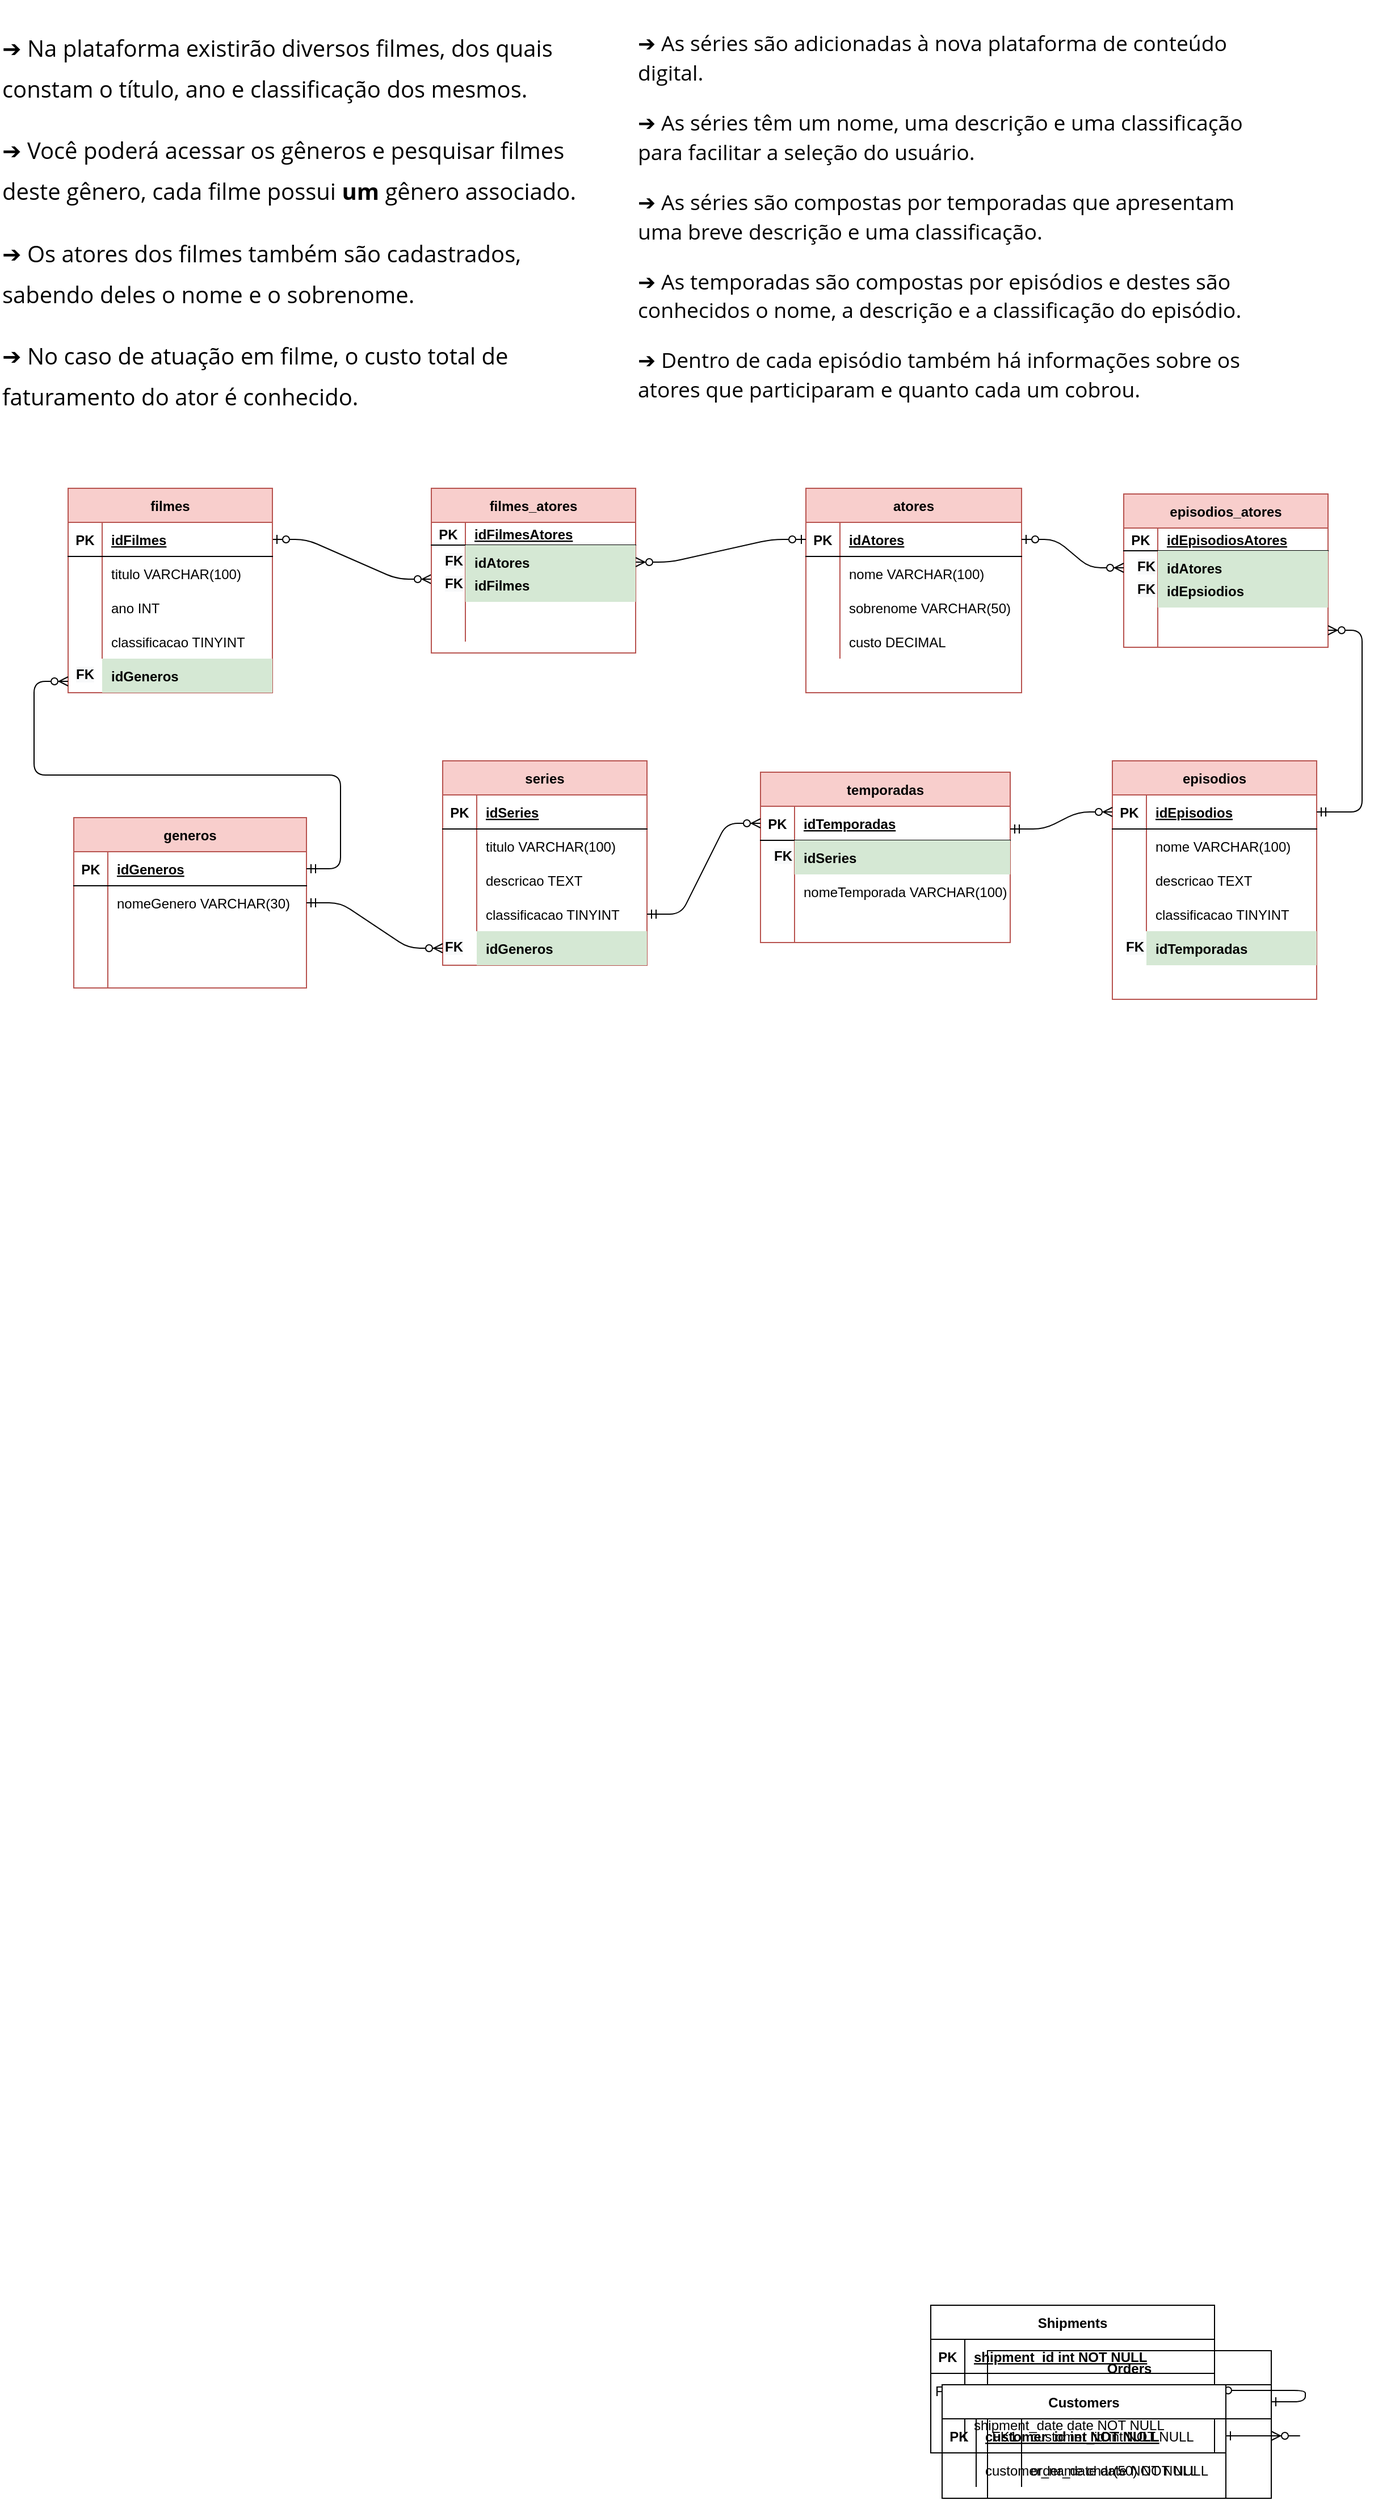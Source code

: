 <mxfile version="14.7.7" type="device"><diagram id="R2lEEEUBdFMjLlhIrx00" name="Page-1"><mxGraphModel dx="1422" dy="2994" grid="1" gridSize="10" guides="1" tooltips="1" connect="1" arrows="1" fold="1" page="1" pageScale="1" pageWidth="850" pageHeight="1100" math="0" shadow="0" extFonts="Permanent Marker^https://fonts.googleapis.com/css?family=Permanent+Marker"><root><mxCell id="0"/><mxCell id="1" parent="0"/><mxCell id="PlYGCrS1dUDJxxGpY0UO-86" value="" style="edgeStyle=entityRelationEdgeStyle;fontSize=12;html=1;endArrow=ERzeroToMany;startArrow=ERzeroToOne;entryX=0;entryY=0;entryDx=0;entryDy=0;entryPerimeter=0;exitX=1;exitY=0.5;exitDx=0;exitDy=0;" edge="1" parent="1" source="PlYGCrS1dUDJxxGpY0UO-5" target="PlYGCrS1dUDJxxGpY0UO-75"><mxGeometry width="100" height="100" relative="1" as="geometry"><mxPoint x="280" y="-1080" as="sourcePoint"/><mxPoint x="380" y="-1180" as="targetPoint"/></mxGeometry></mxCell><mxCell id="C-vyLk0tnHw3VtMMgP7b-1" value="" style="edgeStyle=entityRelationEdgeStyle;endArrow=ERzeroToMany;startArrow=ERone;endFill=1;startFill=0;" parent="1" source="C-vyLk0tnHw3VtMMgP7b-24" target="C-vyLk0tnHw3VtMMgP7b-6" edge="1"><mxGeometry width="100" height="100" relative="1" as="geometry"><mxPoint x="340" y="720" as="sourcePoint"/><mxPoint x="440" y="620" as="targetPoint"/></mxGeometry></mxCell><mxCell id="C-vyLk0tnHw3VtMMgP7b-12" value="" style="edgeStyle=entityRelationEdgeStyle;endArrow=ERzeroToMany;startArrow=ERone;endFill=1;startFill=0;" parent="1" source="C-vyLk0tnHw3VtMMgP7b-3" target="C-vyLk0tnHw3VtMMgP7b-17" edge="1"><mxGeometry width="100" height="100" relative="1" as="geometry"><mxPoint x="400" y="180" as="sourcePoint"/><mxPoint x="460" y="205" as="targetPoint"/></mxGeometry></mxCell><mxCell id="C-vyLk0tnHw3VtMMgP7b-2" value="Orders" style="shape=table;startSize=30;container=1;collapsible=1;childLayout=tableLayout;fixedRows=1;rowLines=0;fontStyle=1;align=center;resizeLast=1;" parent="1" vertex="1"><mxGeometry x="870" y="550" width="250" height="130" as="geometry"/></mxCell><mxCell id="C-vyLk0tnHw3VtMMgP7b-3" value="" style="shape=partialRectangle;collapsible=0;dropTarget=0;pointerEvents=0;fillColor=none;points=[[0,0.5],[1,0.5]];portConstraint=eastwest;top=0;left=0;right=0;bottom=1;" parent="C-vyLk0tnHw3VtMMgP7b-2" vertex="1"><mxGeometry y="30" width="250" height="30" as="geometry"/></mxCell><mxCell id="C-vyLk0tnHw3VtMMgP7b-4" value="PK" style="shape=partialRectangle;overflow=hidden;connectable=0;fillColor=none;top=0;left=0;bottom=0;right=0;fontStyle=1;" parent="C-vyLk0tnHw3VtMMgP7b-3" vertex="1"><mxGeometry width="30" height="30" as="geometry"/></mxCell><mxCell id="C-vyLk0tnHw3VtMMgP7b-5" value="order_id int NOT NULL " style="shape=partialRectangle;overflow=hidden;connectable=0;fillColor=none;top=0;left=0;bottom=0;right=0;align=left;spacingLeft=6;fontStyle=5;" parent="C-vyLk0tnHw3VtMMgP7b-3" vertex="1"><mxGeometry x="30" width="220" height="30" as="geometry"/></mxCell><mxCell id="C-vyLk0tnHw3VtMMgP7b-6" value="" style="shape=partialRectangle;collapsible=0;dropTarget=0;pointerEvents=0;fillColor=none;points=[[0,0.5],[1,0.5]];portConstraint=eastwest;top=0;left=0;right=0;bottom=0;" parent="C-vyLk0tnHw3VtMMgP7b-2" vertex="1"><mxGeometry y="60" width="250" height="30" as="geometry"/></mxCell><mxCell id="C-vyLk0tnHw3VtMMgP7b-7" value="FK1" style="shape=partialRectangle;overflow=hidden;connectable=0;fillColor=none;top=0;left=0;bottom=0;right=0;" parent="C-vyLk0tnHw3VtMMgP7b-6" vertex="1"><mxGeometry width="30" height="30" as="geometry"/></mxCell><mxCell id="C-vyLk0tnHw3VtMMgP7b-8" value="customer_id int NOT NULL" style="shape=partialRectangle;overflow=hidden;connectable=0;fillColor=none;top=0;left=0;bottom=0;right=0;align=left;spacingLeft=6;" parent="C-vyLk0tnHw3VtMMgP7b-6" vertex="1"><mxGeometry x="30" width="220" height="30" as="geometry"/></mxCell><mxCell id="C-vyLk0tnHw3VtMMgP7b-9" value="" style="shape=partialRectangle;collapsible=0;dropTarget=0;pointerEvents=0;fillColor=none;points=[[0,0.5],[1,0.5]];portConstraint=eastwest;top=0;left=0;right=0;bottom=0;" parent="C-vyLk0tnHw3VtMMgP7b-2" vertex="1"><mxGeometry y="90" width="250" height="30" as="geometry"/></mxCell><mxCell id="C-vyLk0tnHw3VtMMgP7b-10" value="" style="shape=partialRectangle;overflow=hidden;connectable=0;fillColor=none;top=0;left=0;bottom=0;right=0;" parent="C-vyLk0tnHw3VtMMgP7b-9" vertex="1"><mxGeometry width="30" height="30" as="geometry"/></mxCell><mxCell id="C-vyLk0tnHw3VtMMgP7b-11" value="order_date date NOT NULL" style="shape=partialRectangle;overflow=hidden;connectable=0;fillColor=none;top=0;left=0;bottom=0;right=0;align=left;spacingLeft=6;" parent="C-vyLk0tnHw3VtMMgP7b-9" vertex="1"><mxGeometry x="30" width="220" height="30" as="geometry"/></mxCell><mxCell id="C-vyLk0tnHw3VtMMgP7b-13" value="Shipments" style="shape=table;startSize=30;container=1;collapsible=1;childLayout=tableLayout;fixedRows=1;rowLines=0;fontStyle=1;align=center;resizeLast=1;" parent="1" vertex="1"><mxGeometry x="820" y="510" width="250" height="130" as="geometry"/></mxCell><mxCell id="C-vyLk0tnHw3VtMMgP7b-14" value="" style="shape=partialRectangle;collapsible=0;dropTarget=0;pointerEvents=0;fillColor=none;points=[[0,0.5],[1,0.5]];portConstraint=eastwest;top=0;left=0;right=0;bottom=1;" parent="C-vyLk0tnHw3VtMMgP7b-13" vertex="1"><mxGeometry y="30" width="250" height="30" as="geometry"/></mxCell><mxCell id="C-vyLk0tnHw3VtMMgP7b-15" value="PK" style="shape=partialRectangle;overflow=hidden;connectable=0;fillColor=none;top=0;left=0;bottom=0;right=0;fontStyle=1;" parent="C-vyLk0tnHw3VtMMgP7b-14" vertex="1"><mxGeometry width="30" height="30" as="geometry"/></mxCell><mxCell id="C-vyLk0tnHw3VtMMgP7b-16" value="shipment_id int NOT NULL " style="shape=partialRectangle;overflow=hidden;connectable=0;fillColor=none;top=0;left=0;bottom=0;right=0;align=left;spacingLeft=6;fontStyle=5;" parent="C-vyLk0tnHw3VtMMgP7b-14" vertex="1"><mxGeometry x="30" width="220" height="30" as="geometry"/></mxCell><mxCell id="C-vyLk0tnHw3VtMMgP7b-17" value="" style="shape=partialRectangle;collapsible=0;dropTarget=0;pointerEvents=0;fillColor=none;points=[[0,0.5],[1,0.5]];portConstraint=eastwest;top=0;left=0;right=0;bottom=0;" parent="C-vyLk0tnHw3VtMMgP7b-13" vertex="1"><mxGeometry y="60" width="250" height="30" as="geometry"/></mxCell><mxCell id="C-vyLk0tnHw3VtMMgP7b-18" value="FK1" style="shape=partialRectangle;overflow=hidden;connectable=0;fillColor=none;top=0;left=0;bottom=0;right=0;" parent="C-vyLk0tnHw3VtMMgP7b-17" vertex="1"><mxGeometry width="30" height="30" as="geometry"/></mxCell><mxCell id="C-vyLk0tnHw3VtMMgP7b-19" value="order_id int NOT NULL" style="shape=partialRectangle;overflow=hidden;connectable=0;fillColor=none;top=0;left=0;bottom=0;right=0;align=left;spacingLeft=6;" parent="C-vyLk0tnHw3VtMMgP7b-17" vertex="1"><mxGeometry x="30" width="220" height="30" as="geometry"/></mxCell><mxCell id="C-vyLk0tnHw3VtMMgP7b-20" value="" style="shape=partialRectangle;collapsible=0;dropTarget=0;pointerEvents=0;fillColor=none;points=[[0,0.5],[1,0.5]];portConstraint=eastwest;top=0;left=0;right=0;bottom=0;" parent="C-vyLk0tnHw3VtMMgP7b-13" vertex="1"><mxGeometry y="90" width="250" height="30" as="geometry"/></mxCell><mxCell id="C-vyLk0tnHw3VtMMgP7b-21" value="" style="shape=partialRectangle;overflow=hidden;connectable=0;fillColor=none;top=0;left=0;bottom=0;right=0;" parent="C-vyLk0tnHw3VtMMgP7b-20" vertex="1"><mxGeometry width="30" height="30" as="geometry"/></mxCell><mxCell id="C-vyLk0tnHw3VtMMgP7b-22" value="shipment_date date NOT NULL" style="shape=partialRectangle;overflow=hidden;connectable=0;fillColor=none;top=0;left=0;bottom=0;right=0;align=left;spacingLeft=6;" parent="C-vyLk0tnHw3VtMMgP7b-20" vertex="1"><mxGeometry x="30" width="220" height="30" as="geometry"/></mxCell><mxCell id="C-vyLk0tnHw3VtMMgP7b-23" value="Customers" style="shape=table;startSize=30;container=1;collapsible=1;childLayout=tableLayout;fixedRows=1;rowLines=0;fontStyle=1;align=center;resizeLast=1;" parent="1" vertex="1"><mxGeometry x="830" y="580" width="250" height="100" as="geometry"/></mxCell><mxCell id="C-vyLk0tnHw3VtMMgP7b-24" value="" style="shape=partialRectangle;collapsible=0;dropTarget=0;pointerEvents=0;fillColor=none;points=[[0,0.5],[1,0.5]];portConstraint=eastwest;top=0;left=0;right=0;bottom=1;" parent="C-vyLk0tnHw3VtMMgP7b-23" vertex="1"><mxGeometry y="30" width="250" height="30" as="geometry"/></mxCell><mxCell id="C-vyLk0tnHw3VtMMgP7b-25" value="PK" style="shape=partialRectangle;overflow=hidden;connectable=0;fillColor=none;top=0;left=0;bottom=0;right=0;fontStyle=1;" parent="C-vyLk0tnHw3VtMMgP7b-24" vertex="1"><mxGeometry width="30" height="30" as="geometry"/></mxCell><mxCell id="C-vyLk0tnHw3VtMMgP7b-26" value="customer_id int NOT NULL " style="shape=partialRectangle;overflow=hidden;connectable=0;fillColor=none;top=0;left=0;bottom=0;right=0;align=left;spacingLeft=6;fontStyle=5;" parent="C-vyLk0tnHw3VtMMgP7b-24" vertex="1"><mxGeometry x="30" width="220" height="30" as="geometry"/></mxCell><mxCell id="C-vyLk0tnHw3VtMMgP7b-27" value="" style="shape=partialRectangle;collapsible=0;dropTarget=0;pointerEvents=0;fillColor=none;points=[[0,0.5],[1,0.5]];portConstraint=eastwest;top=0;left=0;right=0;bottom=0;" parent="C-vyLk0tnHw3VtMMgP7b-23" vertex="1"><mxGeometry y="60" width="250" height="30" as="geometry"/></mxCell><mxCell id="C-vyLk0tnHw3VtMMgP7b-28" value="" style="shape=partialRectangle;overflow=hidden;connectable=0;fillColor=none;top=0;left=0;bottom=0;right=0;" parent="C-vyLk0tnHw3VtMMgP7b-27" vertex="1"><mxGeometry width="30" height="30" as="geometry"/></mxCell><mxCell id="C-vyLk0tnHw3VtMMgP7b-29" value="customer_name char(50) NOT NULL" style="shape=partialRectangle;overflow=hidden;connectable=0;fillColor=none;top=0;left=0;bottom=0;right=0;align=left;spacingLeft=6;" parent="C-vyLk0tnHw3VtMMgP7b-27" vertex="1"><mxGeometry x="30" width="220" height="30" as="geometry"/></mxCell><mxCell id="PlYGCrS1dUDJxxGpY0UO-1" value="&lt;b style=&quot;font-weight: normal&quot; id=&quot;docs-internal-guid-b583dbfa-7fff-99e5-5e69-f1728c5e8b7e&quot;&gt;&lt;p dir=&quot;ltr&quot; style=&quot;line-height: 1.8 ; margin-right: 9.84pt ; margin-top: 13.68pt ; margin-bottom: 0pt&quot;&gt;&lt;span style=&quot;font-size: 15pt; font-family: &amp;quot;open sans&amp;quot;, sans-serif; color: rgb(0, 0, 0); background-color: transparent; font-weight: 400; font-style: normal; font-variant: normal; text-decoration: none; vertical-align: baseline;&quot;&gt;➔ Na plataforma existirão diversos filmes, dos quais constam o título, ano e classificação dos mesmos.&lt;/span&gt;&lt;/p&gt;&lt;p dir=&quot;ltr&quot; style=&quot;line-height: 1.8 ; margin-right: 9.84pt ; margin-top: 13.68pt ; margin-bottom: 0pt&quot;&gt;&lt;span style=&quot;font-size: 15pt; font-family: &amp;quot;open sans&amp;quot;, sans-serif; color: rgb(0, 0, 0); background-color: transparent; font-weight: 400; font-style: normal; font-variant: normal; text-decoration: none; vertical-align: baseline;&quot;&gt;➔ Você poderá acessar os gêneros e pesquisar filmes deste gênero, cada filme possui &lt;/span&gt;&lt;span style=&quot;font-size: 15pt; font-family: &amp;quot;open sans&amp;quot;, sans-serif; color: rgb(0, 0, 0); background-color: transparent; font-weight: 700; font-style: normal; font-variant: normal; text-decoration: none; vertical-align: baseline;&quot;&gt;um&lt;/span&gt;&lt;span style=&quot;font-size: 15pt; font-family: &amp;quot;open sans&amp;quot;, sans-serif; color: rgb(0, 0, 0); background-color: transparent; font-weight: 400; font-style: normal; font-variant: normal; text-decoration: none; vertical-align: baseline;&quot;&gt; gênero associado.&lt;/span&gt;&lt;/p&gt;&lt;p dir=&quot;ltr&quot; style=&quot;line-height: 1.8 ; margin-right: 9.84pt ; margin-top: 13.68pt ; margin-bottom: 0pt&quot;&gt;&lt;span style=&quot;font-size: 15pt; font-family: &amp;quot;open sans&amp;quot;, sans-serif; color: rgb(0, 0, 0); background-color: transparent; font-weight: 400; font-style: normal; font-variant: normal; text-decoration: none; vertical-align: baseline;&quot;&gt;➔ Os atores dos filmes também são cadastrados, sabendo deles o nome e o sobrenome.&lt;/span&gt;&lt;/p&gt;&lt;p dir=&quot;ltr&quot; style=&quot;line-height: 1.8 ; margin-right: 9.84pt ; margin-top: 13.68pt ; margin-bottom: 0pt&quot;&gt;&lt;span style=&quot;font-size: 15pt; font-family: &amp;quot;open sans&amp;quot;, sans-serif; color: rgb(0, 0, 0); background-color: transparent; font-weight: 400; font-style: normal; font-variant: normal; text-decoration: none; vertical-align: baseline;&quot;&gt;➔ No caso de atuação em filme, o custo total de faturamento do ator é conhecido.&lt;/span&gt;&lt;/p&gt;&lt;br&gt;&lt;/b&gt;" style="text;whiteSpace=wrap;html=1;" vertex="1" parent="1"><mxGeometry y="-1520" width="550" height="390" as="geometry"/></mxCell><mxCell id="PlYGCrS1dUDJxxGpY0UO-3" value="&lt;b style=&quot;font-weight: normal&quot; id=&quot;docs-internal-guid-05ca016b-7fff-46b6-0e52-0e3e70930557&quot;&gt;&lt;p dir=&quot;ltr&quot; style=&quot;line-height: 1.38 ; margin-right: 9.84pt ; margin-top: 13.68pt ; margin-bottom: 0pt&quot;&gt;&lt;span style=&quot;font-size: 14pt; font-family: &amp;quot;open sans&amp;quot;, sans-serif; color: rgb(0, 0, 0); background-color: transparent; font-weight: 400; font-style: normal; font-variant: normal; text-decoration: none; vertical-align: baseline;&quot;&gt;➔ As séries são adicionadas à nova plataforma de conteúdo digital.&lt;/span&gt;&lt;/p&gt;&lt;p dir=&quot;ltr&quot; style=&quot;line-height: 1.38 ; margin-right: 9.84pt ; margin-top: 13.68pt ; margin-bottom: 0pt&quot;&gt;&lt;span style=&quot;font-size: 14pt; font-family: &amp;quot;open sans&amp;quot;, sans-serif; color: rgb(0, 0, 0); background-color: transparent; font-weight: 400; font-style: normal; font-variant: normal; text-decoration: none; vertical-align: baseline;&quot;&gt;➔ As séries têm um nome, uma descrição e uma classificação para facilitar a seleção do usuário.&lt;/span&gt;&lt;/p&gt;&lt;p dir=&quot;ltr&quot; style=&quot;line-height: 1.38 ; margin-right: 9.84pt ; margin-top: 13.68pt ; margin-bottom: 0pt&quot;&gt;&lt;span style=&quot;font-size: 14pt; font-family: &amp;quot;open sans&amp;quot;, sans-serif; color: rgb(0, 0, 0); background-color: transparent; font-weight: 400; font-style: normal; font-variant: normal; text-decoration: none; vertical-align: baseline;&quot;&gt;➔ As séries são compostas por temporadas que apresentam uma breve descrição e uma classificação.&lt;/span&gt;&lt;/p&gt;&lt;p dir=&quot;ltr&quot; style=&quot;line-height: 1.38 ; margin-right: 9.84pt ; margin-top: 13.68pt ; margin-bottom: 0pt&quot;&gt;&lt;span style=&quot;font-size: 14pt; font-family: &amp;quot;open sans&amp;quot;, sans-serif; color: rgb(0, 0, 0); background-color: transparent; font-weight: 400; font-style: normal; font-variant: normal; text-decoration: none; vertical-align: baseline;&quot;&gt;➔ As temporadas são compostas por episódios e destes são conhecidos o nome, a descrição e a classificação do episódio.&lt;/span&gt;&lt;/p&gt;&lt;p dir=&quot;ltr&quot; style=&quot;line-height: 1.38 ; margin-right: 9.84pt ; margin-top: 13.68pt ; margin-bottom: 0pt&quot;&gt;&lt;span style=&quot;font-size: 14pt; font-family: &amp;quot;open sans&amp;quot;, sans-serif; color: rgb(0, 0, 0); background-color: transparent; font-weight: 400; font-style: normal; font-variant: normal; text-decoration: none; vertical-align: baseline;&quot;&gt;➔ Dentro de cada episódio também há informações sobre os atores que participaram e quanto cada um cobrou.&lt;/span&gt;&lt;/p&gt;&lt;/b&gt;&lt;br class=&quot;Apple-interchange-newline&quot;&gt;" style="text;whiteSpace=wrap;html=1;" vertex="1" parent="1"><mxGeometry x="560" y="-1520" width="550" height="400" as="geometry"/></mxCell><mxCell id="PlYGCrS1dUDJxxGpY0UO-4" value="filmes" style="shape=table;startSize=30;container=1;collapsible=1;childLayout=tableLayout;fixedRows=1;rowLines=0;fontStyle=1;align=center;resizeLast=1;labelBackgroundColor=none;fillColor=#f8cecc;strokeColor=#b85450;" vertex="1" parent="1"><mxGeometry x="60" y="-1090" width="180" height="180" as="geometry"/></mxCell><mxCell id="PlYGCrS1dUDJxxGpY0UO-5" value="" style="shape=partialRectangle;collapsible=0;dropTarget=0;pointerEvents=0;fillColor=none;top=0;left=0;bottom=1;right=0;points=[[0,0.5],[1,0.5]];portConstraint=eastwest;" vertex="1" parent="PlYGCrS1dUDJxxGpY0UO-4"><mxGeometry y="30" width="180" height="30" as="geometry"/></mxCell><mxCell id="PlYGCrS1dUDJxxGpY0UO-6" value="PK" style="shape=partialRectangle;connectable=0;fillColor=none;top=0;left=0;bottom=0;right=0;fontStyle=1;overflow=hidden;" vertex="1" parent="PlYGCrS1dUDJxxGpY0UO-5"><mxGeometry width="30" height="30" as="geometry"/></mxCell><mxCell id="PlYGCrS1dUDJxxGpY0UO-7" value="idFilmes" style="shape=partialRectangle;connectable=0;fillColor=none;top=0;left=0;bottom=0;right=0;align=left;spacingLeft=6;fontStyle=5;overflow=hidden;" vertex="1" parent="PlYGCrS1dUDJxxGpY0UO-5"><mxGeometry x="30" width="150" height="30" as="geometry"/></mxCell><mxCell id="PlYGCrS1dUDJxxGpY0UO-8" value="" style="shape=partialRectangle;collapsible=0;dropTarget=0;pointerEvents=0;fillColor=none;top=0;left=0;bottom=0;right=0;points=[[0,0.5],[1,0.5]];portConstraint=eastwest;" vertex="1" parent="PlYGCrS1dUDJxxGpY0UO-4"><mxGeometry y="60" width="180" height="30" as="geometry"/></mxCell><mxCell id="PlYGCrS1dUDJxxGpY0UO-9" value="" style="shape=partialRectangle;connectable=0;fillColor=none;top=0;left=0;bottom=0;right=0;editable=1;overflow=hidden;" vertex="1" parent="PlYGCrS1dUDJxxGpY0UO-8"><mxGeometry width="30" height="30" as="geometry"/></mxCell><mxCell id="PlYGCrS1dUDJxxGpY0UO-10" value="titulo VARCHAR(100)" style="shape=partialRectangle;connectable=0;fillColor=none;top=0;left=0;bottom=0;right=0;align=left;spacingLeft=6;overflow=hidden;" vertex="1" parent="PlYGCrS1dUDJxxGpY0UO-8"><mxGeometry x="30" width="150" height="30" as="geometry"/></mxCell><mxCell id="PlYGCrS1dUDJxxGpY0UO-11" value="" style="shape=partialRectangle;collapsible=0;dropTarget=0;pointerEvents=0;fillColor=none;top=0;left=0;bottom=0;right=0;points=[[0,0.5],[1,0.5]];portConstraint=eastwest;" vertex="1" parent="PlYGCrS1dUDJxxGpY0UO-4"><mxGeometry y="90" width="180" height="30" as="geometry"/></mxCell><mxCell id="PlYGCrS1dUDJxxGpY0UO-12" value="" style="shape=partialRectangle;connectable=0;fillColor=none;top=0;left=0;bottom=0;right=0;editable=1;overflow=hidden;" vertex="1" parent="PlYGCrS1dUDJxxGpY0UO-11"><mxGeometry width="30" height="30" as="geometry"/></mxCell><mxCell id="PlYGCrS1dUDJxxGpY0UO-13" value="ano INT" style="shape=partialRectangle;connectable=0;fillColor=none;top=0;left=0;bottom=0;right=0;align=left;spacingLeft=6;overflow=hidden;" vertex="1" parent="PlYGCrS1dUDJxxGpY0UO-11"><mxGeometry x="30" width="150" height="30" as="geometry"/></mxCell><mxCell id="PlYGCrS1dUDJxxGpY0UO-14" value="" style="shape=partialRectangle;collapsible=0;dropTarget=0;pointerEvents=0;fillColor=none;top=0;left=0;bottom=0;right=0;points=[[0,0.5],[1,0.5]];portConstraint=eastwest;" vertex="1" parent="PlYGCrS1dUDJxxGpY0UO-4"><mxGeometry y="120" width="180" height="30" as="geometry"/></mxCell><mxCell id="PlYGCrS1dUDJxxGpY0UO-15" value="&#10;&#10;&lt;span style=&quot;color: rgb(0, 0, 0); font-family: helvetica; font-size: 12px; font-style: normal; font-weight: 700; letter-spacing: normal; text-align: center; text-indent: 0px; text-transform: none; word-spacing: 0px; background-color: rgb(248, 249, 250); display: inline; float: none;&quot;&gt;PK&lt;/span&gt;&#10;&#10;" style="shape=partialRectangle;connectable=0;fillColor=none;top=0;left=0;bottom=0;right=0;editable=1;overflow=hidden;" vertex="1" parent="PlYGCrS1dUDJxxGpY0UO-14"><mxGeometry width="30" height="30" as="geometry"/></mxCell><mxCell id="PlYGCrS1dUDJxxGpY0UO-16" value="classificacao TINYINT" style="shape=partialRectangle;connectable=0;fillColor=none;top=0;left=0;bottom=0;right=0;align=left;spacingLeft=6;overflow=hidden;" vertex="1" parent="PlYGCrS1dUDJxxGpY0UO-14"><mxGeometry x="30" width="150" height="30" as="geometry"/></mxCell><mxCell id="PlYGCrS1dUDJxxGpY0UO-17" value="generos" style="shape=table;startSize=30;container=1;collapsible=1;childLayout=tableLayout;fixedRows=1;rowLines=0;fontStyle=1;align=center;resizeLast=1;fillColor=#f8cecc;strokeColor=#b85450;" vertex="1" parent="1"><mxGeometry x="65" y="-800" width="205" height="150" as="geometry"/></mxCell><mxCell id="PlYGCrS1dUDJxxGpY0UO-18" value="" style="shape=partialRectangle;collapsible=0;dropTarget=0;pointerEvents=0;fillColor=none;top=0;left=0;bottom=1;right=0;points=[[0,0.5],[1,0.5]];portConstraint=eastwest;" vertex="1" parent="PlYGCrS1dUDJxxGpY0UO-17"><mxGeometry y="30" width="205" height="30" as="geometry"/></mxCell><mxCell id="PlYGCrS1dUDJxxGpY0UO-19" value="PK" style="shape=partialRectangle;connectable=0;fillColor=none;top=0;left=0;bottom=0;right=0;fontStyle=1;overflow=hidden;" vertex="1" parent="PlYGCrS1dUDJxxGpY0UO-18"><mxGeometry width="30" height="30" as="geometry"/></mxCell><mxCell id="PlYGCrS1dUDJxxGpY0UO-20" value="idGeneros" style="shape=partialRectangle;connectable=0;fillColor=none;top=0;left=0;bottom=0;right=0;align=left;spacingLeft=6;fontStyle=5;overflow=hidden;" vertex="1" parent="PlYGCrS1dUDJxxGpY0UO-18"><mxGeometry x="30" width="175" height="30" as="geometry"/></mxCell><mxCell id="PlYGCrS1dUDJxxGpY0UO-21" value="" style="shape=partialRectangle;collapsible=0;dropTarget=0;pointerEvents=0;fillColor=none;top=0;left=0;bottom=0;right=0;points=[[0,0.5],[1,0.5]];portConstraint=eastwest;" vertex="1" parent="PlYGCrS1dUDJxxGpY0UO-17"><mxGeometry y="60" width="205" height="30" as="geometry"/></mxCell><mxCell id="PlYGCrS1dUDJxxGpY0UO-22" value="" style="shape=partialRectangle;connectable=0;fillColor=none;top=0;left=0;bottom=0;right=0;editable=1;overflow=hidden;" vertex="1" parent="PlYGCrS1dUDJxxGpY0UO-21"><mxGeometry width="30" height="30" as="geometry"/></mxCell><mxCell id="PlYGCrS1dUDJxxGpY0UO-23" value="nomeGenero VARCHAR(30)" style="shape=partialRectangle;connectable=0;fillColor=none;top=0;left=0;bottom=0;right=0;align=left;spacingLeft=6;overflow=hidden;" vertex="1" parent="PlYGCrS1dUDJxxGpY0UO-21"><mxGeometry x="30" width="175" height="30" as="geometry"/></mxCell><mxCell id="PlYGCrS1dUDJxxGpY0UO-24" value="" style="shape=partialRectangle;collapsible=0;dropTarget=0;pointerEvents=0;fillColor=none;top=0;left=0;bottom=0;right=0;points=[[0,0.5],[1,0.5]];portConstraint=eastwest;" vertex="1" parent="PlYGCrS1dUDJxxGpY0UO-17"><mxGeometry y="90" width="205" height="30" as="geometry"/></mxCell><mxCell id="PlYGCrS1dUDJxxGpY0UO-25" value="" style="shape=partialRectangle;connectable=0;fillColor=none;top=0;left=0;bottom=0;right=0;editable=1;overflow=hidden;" vertex="1" parent="PlYGCrS1dUDJxxGpY0UO-24"><mxGeometry width="30" height="30" as="geometry"/></mxCell><mxCell id="PlYGCrS1dUDJxxGpY0UO-26" value="" style="shape=partialRectangle;connectable=0;fillColor=none;top=0;left=0;bottom=0;right=0;align=left;spacingLeft=6;overflow=hidden;" vertex="1" parent="PlYGCrS1dUDJxxGpY0UO-24"><mxGeometry x="30" width="175" height="30" as="geometry"/></mxCell><mxCell id="PlYGCrS1dUDJxxGpY0UO-27" value="" style="shape=partialRectangle;collapsible=0;dropTarget=0;pointerEvents=0;fillColor=none;top=0;left=0;bottom=0;right=0;points=[[0,0.5],[1,0.5]];portConstraint=eastwest;" vertex="1" parent="PlYGCrS1dUDJxxGpY0UO-17"><mxGeometry y="120" width="205" height="30" as="geometry"/></mxCell><mxCell id="PlYGCrS1dUDJxxGpY0UO-28" value="" style="shape=partialRectangle;connectable=0;fillColor=none;top=0;left=0;bottom=0;right=0;editable=1;overflow=hidden;" vertex="1" parent="PlYGCrS1dUDJxxGpY0UO-27"><mxGeometry width="30" height="30" as="geometry"/></mxCell><mxCell id="PlYGCrS1dUDJxxGpY0UO-29" value="" style="shape=partialRectangle;connectable=0;fillColor=none;top=0;left=0;bottom=0;right=0;align=left;spacingLeft=6;overflow=hidden;" vertex="1" parent="PlYGCrS1dUDJxxGpY0UO-27"><mxGeometry x="30" width="175" height="30" as="geometry"/></mxCell><mxCell id="PlYGCrS1dUDJxxGpY0UO-30" value="idGeneros" style="shape=partialRectangle;connectable=0;fillColor=#d5e8d4;top=0;left=0;bottom=0;right=0;align=left;spacingLeft=6;overflow=hidden;fontStyle=1;strokeColor=#82b366;" vertex="1" parent="1"><mxGeometry x="90" y="-940" width="150" height="30" as="geometry"/></mxCell><mxCell id="PlYGCrS1dUDJxxGpY0UO-31" value="&lt;span style=&quot;color: rgb(0 , 0 , 0) ; font-family: &amp;#34;helvetica&amp;#34; ; font-size: 12px ; font-style: normal ; font-weight: 700 ; letter-spacing: normal ; text-align: center ; text-indent: 0px ; text-transform: none ; word-spacing: 0px ; background-color: rgb(248 , 249 , 250) ; display: inline ; float: none&quot;&gt;FK&lt;/span&gt;" style="text;whiteSpace=wrap;html=1;" vertex="1" parent="1"><mxGeometry x="65" y="-940" width="30" height="30" as="geometry"/></mxCell><mxCell id="PlYGCrS1dUDJxxGpY0UO-35" value="" style="edgeStyle=entityRelationEdgeStyle;fontSize=12;html=1;endArrow=ERzeroToMany;startArrow=ERmandOne;" edge="1" parent="1" source="PlYGCrS1dUDJxxGpY0UO-18"><mxGeometry width="100" height="100" relative="1" as="geometry"><mxPoint x="-70" y="-820" as="sourcePoint"/><mxPoint x="60" y="-920" as="targetPoint"/></mxGeometry></mxCell><mxCell id="PlYGCrS1dUDJxxGpY0UO-36" value="atores" style="shape=table;startSize=30;container=1;collapsible=1;childLayout=tableLayout;fixedRows=1;rowLines=0;fontStyle=1;align=center;resizeLast=1;fillColor=#f8cecc;strokeColor=#b85450;" vertex="1" parent="1"><mxGeometry x="710" y="-1090" width="190" height="180" as="geometry"/></mxCell><mxCell id="PlYGCrS1dUDJxxGpY0UO-37" value="" style="shape=partialRectangle;collapsible=0;dropTarget=0;pointerEvents=0;fillColor=none;top=0;left=0;bottom=1;right=0;points=[[0,0.5],[1,0.5]];portConstraint=eastwest;" vertex="1" parent="PlYGCrS1dUDJxxGpY0UO-36"><mxGeometry y="30" width="190" height="30" as="geometry"/></mxCell><mxCell id="PlYGCrS1dUDJxxGpY0UO-38" value="PK" style="shape=partialRectangle;connectable=0;fillColor=none;top=0;left=0;bottom=0;right=0;fontStyle=1;overflow=hidden;" vertex="1" parent="PlYGCrS1dUDJxxGpY0UO-37"><mxGeometry width="30" height="30" as="geometry"/></mxCell><mxCell id="PlYGCrS1dUDJxxGpY0UO-39" value="idAtores" style="shape=partialRectangle;connectable=0;fillColor=none;top=0;left=0;bottom=0;right=0;align=left;spacingLeft=6;fontStyle=5;overflow=hidden;" vertex="1" parent="PlYGCrS1dUDJxxGpY0UO-37"><mxGeometry x="30" width="160" height="30" as="geometry"/></mxCell><mxCell id="PlYGCrS1dUDJxxGpY0UO-40" value="" style="shape=partialRectangle;collapsible=0;dropTarget=0;pointerEvents=0;fillColor=none;top=0;left=0;bottom=0;right=0;points=[[0,0.5],[1,0.5]];portConstraint=eastwest;" vertex="1" parent="PlYGCrS1dUDJxxGpY0UO-36"><mxGeometry y="60" width="190" height="30" as="geometry"/></mxCell><mxCell id="PlYGCrS1dUDJxxGpY0UO-41" value="" style="shape=partialRectangle;connectable=0;fillColor=none;top=0;left=0;bottom=0;right=0;editable=1;overflow=hidden;" vertex="1" parent="PlYGCrS1dUDJxxGpY0UO-40"><mxGeometry width="30" height="30" as="geometry"/></mxCell><mxCell id="PlYGCrS1dUDJxxGpY0UO-42" value="nome VARCHAR(100)" style="shape=partialRectangle;connectable=0;fillColor=none;top=0;left=0;bottom=0;right=0;align=left;spacingLeft=6;overflow=hidden;" vertex="1" parent="PlYGCrS1dUDJxxGpY0UO-40"><mxGeometry x="30" width="160" height="30" as="geometry"/></mxCell><mxCell id="PlYGCrS1dUDJxxGpY0UO-43" value="" style="shape=partialRectangle;collapsible=0;dropTarget=0;pointerEvents=0;fillColor=none;top=0;left=0;bottom=0;right=0;points=[[0,0.5],[1,0.5]];portConstraint=eastwest;" vertex="1" parent="PlYGCrS1dUDJxxGpY0UO-36"><mxGeometry y="90" width="190" height="30" as="geometry"/></mxCell><mxCell id="PlYGCrS1dUDJxxGpY0UO-44" value="" style="shape=partialRectangle;connectable=0;fillColor=none;top=0;left=0;bottom=0;right=0;editable=1;overflow=hidden;" vertex="1" parent="PlYGCrS1dUDJxxGpY0UO-43"><mxGeometry width="30" height="30" as="geometry"/></mxCell><mxCell id="PlYGCrS1dUDJxxGpY0UO-45" value="sobrenome VARCHAR(50)" style="shape=partialRectangle;connectable=0;fillColor=none;top=0;left=0;bottom=0;right=0;align=left;spacingLeft=6;overflow=hidden;" vertex="1" parent="PlYGCrS1dUDJxxGpY0UO-43"><mxGeometry x="30" width="160" height="30" as="geometry"/></mxCell><mxCell id="PlYGCrS1dUDJxxGpY0UO-46" value="" style="shape=partialRectangle;collapsible=0;dropTarget=0;pointerEvents=0;fillColor=none;top=0;left=0;bottom=0;right=0;points=[[0,0.5],[1,0.5]];portConstraint=eastwest;" vertex="1" parent="PlYGCrS1dUDJxxGpY0UO-36"><mxGeometry y="120" width="190" height="30" as="geometry"/></mxCell><mxCell id="PlYGCrS1dUDJxxGpY0UO-47" value="&#10;&#10;&lt;span style=&quot;color: rgb(0, 0, 0); font-family: helvetica; font-size: 12px; font-style: normal; font-weight: 700; letter-spacing: normal; text-align: center; text-indent: 0px; text-transform: none; word-spacing: 0px; background-color: rgb(248, 249, 250); display: inline; float: none;&quot;&gt;PK&lt;/span&gt;&#10;&#10;" style="shape=partialRectangle;connectable=0;fillColor=none;top=0;left=0;bottom=0;right=0;editable=1;overflow=hidden;" vertex="1" parent="PlYGCrS1dUDJxxGpY0UO-46"><mxGeometry width="30" height="30" as="geometry"/></mxCell><mxCell id="PlYGCrS1dUDJxxGpY0UO-48" value="custo DECIMAL" style="shape=partialRectangle;connectable=0;fillColor=none;top=0;left=0;bottom=0;right=0;align=left;spacingLeft=6;overflow=hidden;" vertex="1" parent="PlYGCrS1dUDJxxGpY0UO-46"><mxGeometry x="30" width="160" height="30" as="geometry"/></mxCell><mxCell id="PlYGCrS1dUDJxxGpY0UO-68" value="filmes_atores" style="shape=table;startSize=30;container=1;collapsible=1;childLayout=tableLayout;fixedRows=1;rowLines=0;fontStyle=1;align=center;resizeLast=1;fillColor=#f8cecc;strokeColor=#b85450;" vertex="1" parent="1"><mxGeometry x="380" y="-1090" width="180" height="145" as="geometry"/></mxCell><mxCell id="PlYGCrS1dUDJxxGpY0UO-69" value="" style="shape=partialRectangle;collapsible=0;dropTarget=0;pointerEvents=0;fillColor=none;top=0;left=0;bottom=1;right=0;points=[[0,0.5],[1,0.5]];portConstraint=eastwest;" vertex="1" parent="PlYGCrS1dUDJxxGpY0UO-68"><mxGeometry y="30" width="180" height="20" as="geometry"/></mxCell><mxCell id="PlYGCrS1dUDJxxGpY0UO-70" value="PK" style="shape=partialRectangle;connectable=0;fillColor=none;top=0;left=0;bottom=0;right=0;fontStyle=1;overflow=hidden;" vertex="1" parent="PlYGCrS1dUDJxxGpY0UO-69"><mxGeometry width="30" height="20" as="geometry"/></mxCell><mxCell id="PlYGCrS1dUDJxxGpY0UO-71" value="idFilmesAtores" style="shape=partialRectangle;connectable=0;fillColor=none;top=0;left=0;bottom=0;right=0;align=left;spacingLeft=6;fontStyle=5;overflow=hidden;" vertex="1" parent="PlYGCrS1dUDJxxGpY0UO-69"><mxGeometry x="30" width="150" height="20" as="geometry"/></mxCell><mxCell id="PlYGCrS1dUDJxxGpY0UO-72" value="" style="shape=partialRectangle;collapsible=0;dropTarget=0;pointerEvents=0;fillColor=none;top=0;left=0;bottom=0;right=0;points=[[0,0.5],[1,0.5]];portConstraint=eastwest;" vertex="1" parent="PlYGCrS1dUDJxxGpY0UO-68"><mxGeometry y="50" width="180" height="30" as="geometry"/></mxCell><mxCell id="PlYGCrS1dUDJxxGpY0UO-73" value="" style="shape=partialRectangle;connectable=0;fillColor=none;top=0;left=0;bottom=0;right=0;editable=1;overflow=hidden;" vertex="1" parent="PlYGCrS1dUDJxxGpY0UO-72"><mxGeometry width="30" height="30" as="geometry"/></mxCell><mxCell id="PlYGCrS1dUDJxxGpY0UO-74" value="idAtores" style="shape=partialRectangle;connectable=0;fillColor=#d5e8d4;top=0;left=0;bottom=0;right=0;align=left;spacingLeft=6;overflow=hidden;fontStyle=1;strokeColor=#82b366;" vertex="1" parent="PlYGCrS1dUDJxxGpY0UO-72"><mxGeometry x="30" width="150" height="30" as="geometry"/></mxCell><mxCell id="PlYGCrS1dUDJxxGpY0UO-75" value="" style="shape=partialRectangle;collapsible=0;dropTarget=0;pointerEvents=0;fillColor=none;top=0;left=0;bottom=0;right=0;points=[[0,0.5],[1,0.5]];portConstraint=eastwest;" vertex="1" parent="PlYGCrS1dUDJxxGpY0UO-68"><mxGeometry y="80" width="180" height="25" as="geometry"/></mxCell><mxCell id="PlYGCrS1dUDJxxGpY0UO-76" value="" style="shape=partialRectangle;connectable=0;fillColor=none;top=0;left=0;bottom=0;right=0;editable=1;overflow=hidden;" vertex="1" parent="PlYGCrS1dUDJxxGpY0UO-75"><mxGeometry width="30" height="25" as="geometry"/></mxCell><mxCell id="PlYGCrS1dUDJxxGpY0UO-77" value="" style="shape=partialRectangle;connectable=0;fillColor=none;top=0;left=0;bottom=0;right=0;align=left;spacingLeft=6;overflow=hidden;" vertex="1" parent="PlYGCrS1dUDJxxGpY0UO-75"><mxGeometry x="30" width="150" height="25" as="geometry"/></mxCell><mxCell id="PlYGCrS1dUDJxxGpY0UO-78" value="" style="shape=partialRectangle;collapsible=0;dropTarget=0;pointerEvents=0;fillColor=none;top=0;left=0;bottom=0;right=0;points=[[0,0.5],[1,0.5]];portConstraint=eastwest;" vertex="1" parent="PlYGCrS1dUDJxxGpY0UO-68"><mxGeometry y="105" width="180" height="30" as="geometry"/></mxCell><mxCell id="PlYGCrS1dUDJxxGpY0UO-79" value="" style="shape=partialRectangle;connectable=0;fillColor=none;top=0;left=0;bottom=0;right=0;editable=1;overflow=hidden;" vertex="1" parent="PlYGCrS1dUDJxxGpY0UO-78"><mxGeometry width="30" height="30" as="geometry"/></mxCell><mxCell id="PlYGCrS1dUDJxxGpY0UO-80" value="" style="shape=partialRectangle;connectable=0;fillColor=none;top=0;left=0;bottom=0;right=0;align=left;spacingLeft=6;overflow=hidden;" vertex="1" parent="PlYGCrS1dUDJxxGpY0UO-78"><mxGeometry x="30" width="150" height="30" as="geometry"/></mxCell><mxCell id="PlYGCrS1dUDJxxGpY0UO-81" value="&lt;span style=&quot;color: rgb(0 , 0 , 0) ; font-family: &amp;#34;helvetica&amp;#34; ; font-size: 12px ; font-style: normal ; font-weight: 700 ; letter-spacing: normal ; text-align: center ; text-indent: 0px ; text-transform: none ; word-spacing: 0px ; background-color: rgb(248 , 249 , 250) ; display: inline ; float: none&quot;&gt;FK&lt;/span&gt;" style="text;whiteSpace=wrap;html=1;" vertex="1" parent="1"><mxGeometry x="390" y="-1040" width="30" height="30" as="geometry"/></mxCell><mxCell id="PlYGCrS1dUDJxxGpY0UO-84" value="idFilmes" style="shape=partialRectangle;connectable=0;fillColor=#d5e8d4;top=0;left=0;bottom=0;right=0;align=left;spacingLeft=6;overflow=hidden;fontStyle=1;strokeColor=#82b366;" vertex="1" parent="1"><mxGeometry x="410" y="-1020" width="150" height="30" as="geometry"/></mxCell><mxCell id="PlYGCrS1dUDJxxGpY0UO-85" value="&lt;span style=&quot;color: rgb(0 , 0 , 0) ; font-family: &amp;#34;helvetica&amp;#34; ; font-size: 12px ; font-style: normal ; font-weight: 700 ; letter-spacing: normal ; text-align: center ; text-indent: 0px ; text-transform: none ; word-spacing: 0px ; background-color: rgb(248 , 249 , 250) ; display: inline ; float: none&quot;&gt;FK&lt;/span&gt;" style="text;whiteSpace=wrap;html=1;" vertex="1" parent="1"><mxGeometry x="390" y="-1020" width="30" height="30" as="geometry"/></mxCell><mxCell id="PlYGCrS1dUDJxxGpY0UO-87" value="" style="edgeStyle=entityRelationEdgeStyle;fontSize=12;html=1;endArrow=ERzeroToMany;startArrow=ERzeroToOne;exitX=0;exitY=0.5;exitDx=0;exitDy=0;" edge="1" parent="1" source="PlYGCrS1dUDJxxGpY0UO-37" target="PlYGCrS1dUDJxxGpY0UO-72"><mxGeometry width="100" height="100" relative="1" as="geometry"><mxPoint x="630" y="-820" as="sourcePoint"/><mxPoint x="770" y="-785" as="targetPoint"/></mxGeometry></mxCell><mxCell id="PlYGCrS1dUDJxxGpY0UO-88" value="series" style="shape=table;startSize=30;container=1;collapsible=1;childLayout=tableLayout;fixedRows=1;rowLines=0;fontStyle=1;align=center;resizeLast=1;fillColor=#f8cecc;strokeColor=#b85450;" vertex="1" parent="1"><mxGeometry x="390" y="-850" width="180" height="180" as="geometry"/></mxCell><mxCell id="PlYGCrS1dUDJxxGpY0UO-89" value="" style="shape=partialRectangle;collapsible=0;dropTarget=0;pointerEvents=0;fillColor=none;top=0;left=0;bottom=1;right=0;points=[[0,0.5],[1,0.5]];portConstraint=eastwest;" vertex="1" parent="PlYGCrS1dUDJxxGpY0UO-88"><mxGeometry y="30" width="180" height="30" as="geometry"/></mxCell><mxCell id="PlYGCrS1dUDJxxGpY0UO-90" value="PK" style="shape=partialRectangle;connectable=0;fillColor=none;top=0;left=0;bottom=0;right=0;fontStyle=1;overflow=hidden;" vertex="1" parent="PlYGCrS1dUDJxxGpY0UO-89"><mxGeometry width="30" height="30" as="geometry"/></mxCell><mxCell id="PlYGCrS1dUDJxxGpY0UO-91" value="idSeries" style="shape=partialRectangle;connectable=0;fillColor=none;top=0;left=0;bottom=0;right=0;align=left;spacingLeft=6;fontStyle=5;overflow=hidden;" vertex="1" parent="PlYGCrS1dUDJxxGpY0UO-89"><mxGeometry x="30" width="150" height="30" as="geometry"/></mxCell><mxCell id="PlYGCrS1dUDJxxGpY0UO-92" value="" style="shape=partialRectangle;collapsible=0;dropTarget=0;pointerEvents=0;fillColor=none;top=0;left=0;bottom=0;right=0;points=[[0,0.5],[1,0.5]];portConstraint=eastwest;" vertex="1" parent="PlYGCrS1dUDJxxGpY0UO-88"><mxGeometry y="60" width="180" height="30" as="geometry"/></mxCell><mxCell id="PlYGCrS1dUDJxxGpY0UO-93" value="" style="shape=partialRectangle;connectable=0;fillColor=none;top=0;left=0;bottom=0;right=0;editable=1;overflow=hidden;" vertex="1" parent="PlYGCrS1dUDJxxGpY0UO-92"><mxGeometry width="30" height="30" as="geometry"/></mxCell><mxCell id="PlYGCrS1dUDJxxGpY0UO-94" value="titulo VARCHAR(100)" style="shape=partialRectangle;connectable=0;fillColor=none;top=0;left=0;bottom=0;right=0;align=left;spacingLeft=6;overflow=hidden;" vertex="1" parent="PlYGCrS1dUDJxxGpY0UO-92"><mxGeometry x="30" width="150" height="30" as="geometry"/></mxCell><mxCell id="PlYGCrS1dUDJxxGpY0UO-95" value="" style="shape=partialRectangle;collapsible=0;dropTarget=0;pointerEvents=0;fillColor=none;top=0;left=0;bottom=0;right=0;points=[[0,0.5],[1,0.5]];portConstraint=eastwest;" vertex="1" parent="PlYGCrS1dUDJxxGpY0UO-88"><mxGeometry y="90" width="180" height="30" as="geometry"/></mxCell><mxCell id="PlYGCrS1dUDJxxGpY0UO-96" value="" style="shape=partialRectangle;connectable=0;fillColor=none;top=0;left=0;bottom=0;right=0;editable=1;overflow=hidden;" vertex="1" parent="PlYGCrS1dUDJxxGpY0UO-95"><mxGeometry width="30" height="30" as="geometry"/></mxCell><mxCell id="PlYGCrS1dUDJxxGpY0UO-97" value="descricao TEXT" style="shape=partialRectangle;connectable=0;fillColor=none;top=0;left=0;bottom=0;right=0;align=left;spacingLeft=6;overflow=hidden;" vertex="1" parent="PlYGCrS1dUDJxxGpY0UO-95"><mxGeometry x="30" width="150" height="30" as="geometry"/></mxCell><mxCell id="PlYGCrS1dUDJxxGpY0UO-98" value="" style="shape=partialRectangle;collapsible=0;dropTarget=0;pointerEvents=0;fillColor=none;top=0;left=0;bottom=0;right=0;points=[[0,0.5],[1,0.5]];portConstraint=eastwest;" vertex="1" parent="PlYGCrS1dUDJxxGpY0UO-88"><mxGeometry y="120" width="180" height="30" as="geometry"/></mxCell><mxCell id="PlYGCrS1dUDJxxGpY0UO-99" value="&#10;&#10;&lt;span style=&quot;color: rgb(0, 0, 0); font-family: helvetica; font-size: 12px; font-style: normal; font-weight: 700; letter-spacing: normal; text-align: center; text-indent: 0px; text-transform: none; word-spacing: 0px; background-color: rgb(248, 249, 250); display: inline; float: none;&quot;&gt;PK&lt;/span&gt;&#10;&#10;" style="shape=partialRectangle;connectable=0;fillColor=none;top=0;left=0;bottom=0;right=0;editable=1;overflow=hidden;" vertex="1" parent="PlYGCrS1dUDJxxGpY0UO-98"><mxGeometry width="30" height="30" as="geometry"/></mxCell><mxCell id="PlYGCrS1dUDJxxGpY0UO-100" value="classificacao TINYINT" style="shape=partialRectangle;connectable=0;fillColor=none;top=0;left=0;bottom=0;right=0;align=left;spacingLeft=6;overflow=hidden;" vertex="1" parent="PlYGCrS1dUDJxxGpY0UO-98"><mxGeometry x="30" width="150" height="30" as="geometry"/></mxCell><mxCell id="PlYGCrS1dUDJxxGpY0UO-101" value="idGeneros" style="shape=partialRectangle;connectable=0;fillColor=#d5e8d4;top=0;left=0;bottom=0;right=0;align=left;spacingLeft=6;overflow=hidden;fontStyle=1;strokeColor=#82b366;" vertex="1" parent="1"><mxGeometry x="420" y="-700" width="150" height="30" as="geometry"/></mxCell><mxCell id="PlYGCrS1dUDJxxGpY0UO-102" value="&lt;span style=&quot;color: rgb(0 , 0 , 0) ; font-family: &amp;#34;helvetica&amp;#34; ; font-size: 12px ; font-style: normal ; font-weight: 700 ; letter-spacing: normal ; text-align: center ; text-indent: 0px ; text-transform: none ; word-spacing: 0px ; background-color: rgb(248 , 249 , 250) ; display: inline ; float: none&quot;&gt;FK&lt;/span&gt;" style="text;whiteSpace=wrap;html=1;" vertex="1" parent="1"><mxGeometry x="390" y="-700" width="30" height="30" as="geometry"/></mxCell><mxCell id="PlYGCrS1dUDJxxGpY0UO-103" value="" style="edgeStyle=entityRelationEdgeStyle;fontSize=12;html=1;endArrow=ERzeroToMany;startArrow=ERmandOne;entryX=0;entryY=0.5;entryDx=0;entryDy=0;exitX=1;exitY=0.5;exitDx=0;exitDy=0;" edge="1" parent="1" source="PlYGCrS1dUDJxxGpY0UO-21" target="PlYGCrS1dUDJxxGpY0UO-102"><mxGeometry width="100" height="100" relative="1" as="geometry"><mxPoint x="-94" y="-705" as="sourcePoint"/><mxPoint x="195" y="-740" as="targetPoint"/></mxGeometry></mxCell><mxCell id="PlYGCrS1dUDJxxGpY0UO-104" value="temporadas" style="shape=table;startSize=30;container=1;collapsible=1;childLayout=tableLayout;fixedRows=1;rowLines=0;fontStyle=1;align=center;resizeLast=1;fillColor=#f8cecc;strokeColor=#b85450;" vertex="1" parent="1"><mxGeometry x="670" y="-840" width="220" height="150" as="geometry"/></mxCell><mxCell id="PlYGCrS1dUDJxxGpY0UO-105" value="" style="shape=partialRectangle;collapsible=0;dropTarget=0;pointerEvents=0;fillColor=none;top=0;left=0;bottom=1;right=0;points=[[0,0.5],[1,0.5]];portConstraint=eastwest;" vertex="1" parent="PlYGCrS1dUDJxxGpY0UO-104"><mxGeometry y="30" width="220" height="30" as="geometry"/></mxCell><mxCell id="PlYGCrS1dUDJxxGpY0UO-106" value="PK" style="shape=partialRectangle;connectable=0;fillColor=none;top=0;left=0;bottom=0;right=0;fontStyle=1;overflow=hidden;" vertex="1" parent="PlYGCrS1dUDJxxGpY0UO-105"><mxGeometry width="30" height="30" as="geometry"/></mxCell><mxCell id="PlYGCrS1dUDJxxGpY0UO-107" value="idTemporadas" style="shape=partialRectangle;connectable=0;fillColor=none;top=0;left=0;bottom=0;right=0;align=left;spacingLeft=6;fontStyle=5;overflow=hidden;" vertex="1" parent="PlYGCrS1dUDJxxGpY0UO-105"><mxGeometry x="30" width="190" height="30" as="geometry"/></mxCell><mxCell id="PlYGCrS1dUDJxxGpY0UO-108" value="" style="shape=partialRectangle;collapsible=0;dropTarget=0;pointerEvents=0;fillColor=none;top=0;left=0;bottom=0;right=0;points=[[0,0.5],[1,0.5]];portConstraint=eastwest;" vertex="1" parent="PlYGCrS1dUDJxxGpY0UO-104"><mxGeometry y="60" width="220" height="30" as="geometry"/></mxCell><mxCell id="PlYGCrS1dUDJxxGpY0UO-109" value="" style="shape=partialRectangle;connectable=0;fillColor=none;top=0;left=0;bottom=0;right=0;editable=1;overflow=hidden;" vertex="1" parent="PlYGCrS1dUDJxxGpY0UO-108"><mxGeometry width="30" height="30" as="geometry"/></mxCell><mxCell id="PlYGCrS1dUDJxxGpY0UO-110" value="idSeries" style="shape=partialRectangle;connectable=0;fillColor=#d5e8d4;top=0;left=0;bottom=0;right=0;align=left;spacingLeft=6;overflow=hidden;fontStyle=1;strokeColor=#82b366;" vertex="1" parent="PlYGCrS1dUDJxxGpY0UO-108"><mxGeometry x="30" width="190" height="30" as="geometry"/></mxCell><mxCell id="PlYGCrS1dUDJxxGpY0UO-111" value="" style="shape=partialRectangle;collapsible=0;dropTarget=0;pointerEvents=0;fillColor=none;top=0;left=0;bottom=0;right=0;points=[[0,0.5],[1,0.5]];portConstraint=eastwest;" vertex="1" parent="PlYGCrS1dUDJxxGpY0UO-104"><mxGeometry y="90" width="220" height="30" as="geometry"/></mxCell><mxCell id="PlYGCrS1dUDJxxGpY0UO-112" value="" style="shape=partialRectangle;connectable=0;fillColor=none;top=0;left=0;bottom=0;right=0;editable=1;overflow=hidden;" vertex="1" parent="PlYGCrS1dUDJxxGpY0UO-111"><mxGeometry width="30" height="30" as="geometry"/></mxCell><mxCell id="PlYGCrS1dUDJxxGpY0UO-113" value="nomeTemporada VARCHAR(100)" style="shape=partialRectangle;connectable=0;fillColor=none;top=0;left=0;bottom=0;right=0;align=left;spacingLeft=6;overflow=hidden;" vertex="1" parent="PlYGCrS1dUDJxxGpY0UO-111"><mxGeometry x="30" width="190" height="30" as="geometry"/></mxCell><mxCell id="PlYGCrS1dUDJxxGpY0UO-114" value="" style="shape=partialRectangle;collapsible=0;dropTarget=0;pointerEvents=0;fillColor=none;top=0;left=0;bottom=0;right=0;points=[[0,0.5],[1,0.5]];portConstraint=eastwest;" vertex="1" parent="PlYGCrS1dUDJxxGpY0UO-104"><mxGeometry y="120" width="220" height="30" as="geometry"/></mxCell><mxCell id="PlYGCrS1dUDJxxGpY0UO-115" value="" style="shape=partialRectangle;connectable=0;fillColor=none;top=0;left=0;bottom=0;right=0;editable=1;overflow=hidden;" vertex="1" parent="PlYGCrS1dUDJxxGpY0UO-114"><mxGeometry width="30" height="30" as="geometry"/></mxCell><mxCell id="PlYGCrS1dUDJxxGpY0UO-116" value="" style="shape=partialRectangle;connectable=0;fillColor=none;top=0;left=0;bottom=0;right=0;align=left;spacingLeft=6;overflow=hidden;" vertex="1" parent="PlYGCrS1dUDJxxGpY0UO-114"><mxGeometry x="30" width="190" height="30" as="geometry"/></mxCell><mxCell id="PlYGCrS1dUDJxxGpY0UO-120" value="episodios" style="shape=table;startSize=30;container=1;collapsible=1;childLayout=tableLayout;fixedRows=1;rowLines=0;fontStyle=1;align=center;resizeLast=1;fillColor=#f8cecc;strokeColor=#b85450;" vertex="1" parent="1"><mxGeometry x="980" y="-850" width="180" height="210" as="geometry"/></mxCell><mxCell id="PlYGCrS1dUDJxxGpY0UO-121" value="" style="shape=partialRectangle;collapsible=0;dropTarget=0;pointerEvents=0;fillColor=none;top=0;left=0;bottom=1;right=0;points=[[0,0.5],[1,0.5]];portConstraint=eastwest;" vertex="1" parent="PlYGCrS1dUDJxxGpY0UO-120"><mxGeometry y="30" width="180" height="30" as="geometry"/></mxCell><mxCell id="PlYGCrS1dUDJxxGpY0UO-122" value="PK" style="shape=partialRectangle;connectable=0;fillColor=none;top=0;left=0;bottom=0;right=0;fontStyle=1;overflow=hidden;" vertex="1" parent="PlYGCrS1dUDJxxGpY0UO-121"><mxGeometry width="30" height="30" as="geometry"/></mxCell><mxCell id="PlYGCrS1dUDJxxGpY0UO-123" value="idEpisodios" style="shape=partialRectangle;connectable=0;fillColor=none;top=0;left=0;bottom=0;right=0;align=left;spacingLeft=6;fontStyle=5;overflow=hidden;" vertex="1" parent="PlYGCrS1dUDJxxGpY0UO-121"><mxGeometry x="30" width="150" height="30" as="geometry"/></mxCell><mxCell id="PlYGCrS1dUDJxxGpY0UO-124" value="" style="shape=partialRectangle;collapsible=0;dropTarget=0;pointerEvents=0;fillColor=none;top=0;left=0;bottom=0;right=0;points=[[0,0.5],[1,0.5]];portConstraint=eastwest;" vertex="1" parent="PlYGCrS1dUDJxxGpY0UO-120"><mxGeometry y="60" width="180" height="30" as="geometry"/></mxCell><mxCell id="PlYGCrS1dUDJxxGpY0UO-125" value="" style="shape=partialRectangle;connectable=0;fillColor=none;top=0;left=0;bottom=0;right=0;editable=1;overflow=hidden;" vertex="1" parent="PlYGCrS1dUDJxxGpY0UO-124"><mxGeometry width="30" height="30" as="geometry"/></mxCell><mxCell id="PlYGCrS1dUDJxxGpY0UO-126" value="nome VARCHAR(100)" style="shape=partialRectangle;connectable=0;fillColor=none;top=0;left=0;bottom=0;right=0;align=left;spacingLeft=6;overflow=hidden;" vertex="1" parent="PlYGCrS1dUDJxxGpY0UO-124"><mxGeometry x="30" width="150" height="30" as="geometry"/></mxCell><mxCell id="PlYGCrS1dUDJxxGpY0UO-127" value="" style="shape=partialRectangle;collapsible=0;dropTarget=0;pointerEvents=0;fillColor=none;top=0;left=0;bottom=0;right=0;points=[[0,0.5],[1,0.5]];portConstraint=eastwest;" vertex="1" parent="PlYGCrS1dUDJxxGpY0UO-120"><mxGeometry y="90" width="180" height="30" as="geometry"/></mxCell><mxCell id="PlYGCrS1dUDJxxGpY0UO-128" value="" style="shape=partialRectangle;connectable=0;fillColor=none;top=0;left=0;bottom=0;right=0;editable=1;overflow=hidden;" vertex="1" parent="PlYGCrS1dUDJxxGpY0UO-127"><mxGeometry width="30" height="30" as="geometry"/></mxCell><mxCell id="PlYGCrS1dUDJxxGpY0UO-129" value="descricao TEXT" style="shape=partialRectangle;connectable=0;fillColor=none;top=0;left=0;bottom=0;right=0;align=left;spacingLeft=6;overflow=hidden;" vertex="1" parent="PlYGCrS1dUDJxxGpY0UO-127"><mxGeometry x="30" width="150" height="30" as="geometry"/></mxCell><mxCell id="PlYGCrS1dUDJxxGpY0UO-130" value="" style="shape=partialRectangle;collapsible=0;dropTarget=0;pointerEvents=0;fillColor=none;top=0;left=0;bottom=0;right=0;points=[[0,0.5],[1,0.5]];portConstraint=eastwest;" vertex="1" parent="PlYGCrS1dUDJxxGpY0UO-120"><mxGeometry y="120" width="180" height="30" as="geometry"/></mxCell><mxCell id="PlYGCrS1dUDJxxGpY0UO-131" value="" style="shape=partialRectangle;connectable=0;fillColor=none;top=0;left=0;bottom=0;right=0;editable=1;overflow=hidden;" vertex="1" parent="PlYGCrS1dUDJxxGpY0UO-130"><mxGeometry width="30" height="30" as="geometry"/></mxCell><mxCell id="PlYGCrS1dUDJxxGpY0UO-132" value="classificacao TINYINT" style="shape=partialRectangle;connectable=0;fillColor=none;top=0;left=0;bottom=0;right=0;align=left;spacingLeft=6;overflow=hidden;" vertex="1" parent="PlYGCrS1dUDJxxGpY0UO-130"><mxGeometry x="30" width="150" height="30" as="geometry"/></mxCell><mxCell id="PlYGCrS1dUDJxxGpY0UO-133" value="&lt;span style=&quot;color: rgb(0 , 0 , 0) ; font-family: &amp;#34;helvetica&amp;#34; ; font-size: 12px ; font-style: normal ; font-weight: 700 ; letter-spacing: normal ; text-align: center ; text-indent: 0px ; text-transform: none ; word-spacing: 0px ; background-color: rgb(248 , 249 , 250) ; display: inline ; float: none&quot;&gt;FK&lt;/span&gt;" style="text;whiteSpace=wrap;html=1;" vertex="1" parent="1"><mxGeometry x="680" y="-780" width="30" height="30" as="geometry"/></mxCell><mxCell id="PlYGCrS1dUDJxxGpY0UO-134" value="" style="edgeStyle=entityRelationEdgeStyle;fontSize=12;html=1;endArrow=ERzeroToMany;startArrow=ERmandOne;" edge="1" parent="1" target="PlYGCrS1dUDJxxGpY0UO-121"><mxGeometry width="100" height="100" relative="1" as="geometry"><mxPoint x="890" y="-790" as="sourcePoint"/><mxPoint x="310" y="-675" as="targetPoint"/></mxGeometry></mxCell><mxCell id="PlYGCrS1dUDJxxGpY0UO-137" value="episodios_atores" style="shape=table;startSize=30;container=1;collapsible=1;childLayout=tableLayout;fixedRows=1;rowLines=0;fontStyle=1;align=center;resizeLast=1;fillColor=#f8cecc;strokeColor=#b85450;" vertex="1" parent="1"><mxGeometry x="990" y="-1085" width="180" height="135" as="geometry"/></mxCell><mxCell id="PlYGCrS1dUDJxxGpY0UO-138" value="" style="shape=partialRectangle;collapsible=0;dropTarget=0;pointerEvents=0;fillColor=none;top=0;left=0;bottom=1;right=0;points=[[0,0.5],[1,0.5]];portConstraint=eastwest;" vertex="1" parent="PlYGCrS1dUDJxxGpY0UO-137"><mxGeometry y="30" width="180" height="20" as="geometry"/></mxCell><mxCell id="PlYGCrS1dUDJxxGpY0UO-139" value="PK" style="shape=partialRectangle;connectable=0;fillColor=none;top=0;left=0;bottom=0;right=0;fontStyle=1;overflow=hidden;" vertex="1" parent="PlYGCrS1dUDJxxGpY0UO-138"><mxGeometry width="30" height="20" as="geometry"/></mxCell><mxCell id="PlYGCrS1dUDJxxGpY0UO-140" value="idEpisodiosAtores" style="shape=partialRectangle;connectable=0;fillColor=none;top=0;left=0;bottom=0;right=0;align=left;spacingLeft=6;fontStyle=5;overflow=hidden;" vertex="1" parent="PlYGCrS1dUDJxxGpY0UO-138"><mxGeometry x="30" width="150" height="20" as="geometry"/></mxCell><mxCell id="PlYGCrS1dUDJxxGpY0UO-141" value="" style="shape=partialRectangle;collapsible=0;dropTarget=0;pointerEvents=0;fillColor=none;top=0;left=0;bottom=0;right=0;points=[[0,0.5],[1,0.5]];portConstraint=eastwest;" vertex="1" parent="PlYGCrS1dUDJxxGpY0UO-137"><mxGeometry y="50" width="180" height="30" as="geometry"/></mxCell><mxCell id="PlYGCrS1dUDJxxGpY0UO-142" value="" style="shape=partialRectangle;connectable=0;fillColor=none;top=0;left=0;bottom=0;right=0;editable=1;overflow=hidden;" vertex="1" parent="PlYGCrS1dUDJxxGpY0UO-141"><mxGeometry width="30" height="30" as="geometry"/></mxCell><mxCell id="PlYGCrS1dUDJxxGpY0UO-143" value="idAtores" style="shape=partialRectangle;connectable=0;fillColor=#d5e8d4;top=0;left=0;bottom=0;right=0;align=left;spacingLeft=6;overflow=hidden;fontStyle=1;strokeColor=#82b366;" vertex="1" parent="PlYGCrS1dUDJxxGpY0UO-141"><mxGeometry x="30" width="150" height="30" as="geometry"/></mxCell><mxCell id="PlYGCrS1dUDJxxGpY0UO-144" value="" style="shape=partialRectangle;collapsible=0;dropTarget=0;pointerEvents=0;fillColor=none;top=0;left=0;bottom=0;right=0;points=[[0,0.5],[1,0.5]];portConstraint=eastwest;" vertex="1" parent="PlYGCrS1dUDJxxGpY0UO-137"><mxGeometry y="80" width="180" height="25" as="geometry"/></mxCell><mxCell id="PlYGCrS1dUDJxxGpY0UO-145" value="" style="shape=partialRectangle;connectable=0;fillColor=none;top=0;left=0;bottom=0;right=0;editable=1;overflow=hidden;" vertex="1" parent="PlYGCrS1dUDJxxGpY0UO-144"><mxGeometry width="30" height="25" as="geometry"/></mxCell><mxCell id="PlYGCrS1dUDJxxGpY0UO-146" value="" style="shape=partialRectangle;connectable=0;fillColor=none;top=0;left=0;bottom=0;right=0;align=left;spacingLeft=6;overflow=hidden;" vertex="1" parent="PlYGCrS1dUDJxxGpY0UO-144"><mxGeometry x="30" width="150" height="25" as="geometry"/></mxCell><mxCell id="PlYGCrS1dUDJxxGpY0UO-147" value="" style="shape=partialRectangle;collapsible=0;dropTarget=0;pointerEvents=0;fillColor=none;top=0;left=0;bottom=0;right=0;points=[[0,0.5],[1,0.5]];portConstraint=eastwest;" vertex="1" parent="PlYGCrS1dUDJxxGpY0UO-137"><mxGeometry y="105" width="180" height="30" as="geometry"/></mxCell><mxCell id="PlYGCrS1dUDJxxGpY0UO-148" value="" style="shape=partialRectangle;connectable=0;fillColor=none;top=0;left=0;bottom=0;right=0;editable=1;overflow=hidden;" vertex="1" parent="PlYGCrS1dUDJxxGpY0UO-147"><mxGeometry width="30" height="30" as="geometry"/></mxCell><mxCell id="PlYGCrS1dUDJxxGpY0UO-149" value="" style="shape=partialRectangle;connectable=0;fillColor=none;top=0;left=0;bottom=0;right=0;align=left;spacingLeft=6;overflow=hidden;" vertex="1" parent="PlYGCrS1dUDJxxGpY0UO-147"><mxGeometry x="30" width="150" height="30" as="geometry"/></mxCell><mxCell id="PlYGCrS1dUDJxxGpY0UO-150" value="&lt;span style=&quot;color: rgb(0 , 0 , 0) ; font-family: &amp;#34;helvetica&amp;#34; ; font-size: 12px ; font-style: normal ; font-weight: 700 ; letter-spacing: normal ; text-align: center ; text-indent: 0px ; text-transform: none ; word-spacing: 0px ; background-color: rgb(248 , 249 , 250) ; display: inline ; float: none&quot;&gt;FK&lt;/span&gt;" style="text;whiteSpace=wrap;html=1;" vertex="1" parent="1"><mxGeometry x="1000" y="-1035" width="30" height="30" as="geometry"/></mxCell><mxCell id="PlYGCrS1dUDJxxGpY0UO-151" value="idEpsiodios" style="shape=partialRectangle;connectable=0;fillColor=#d5e8d4;top=0;left=0;bottom=0;right=0;align=left;spacingLeft=6;overflow=hidden;fontStyle=1;strokeColor=#82b366;" vertex="1" parent="1"><mxGeometry x="1020" y="-1015" width="150" height="30" as="geometry"/></mxCell><mxCell id="PlYGCrS1dUDJxxGpY0UO-152" value="&lt;span style=&quot;color: rgb(0 , 0 , 0) ; font-family: &amp;#34;helvetica&amp;#34; ; font-size: 12px ; font-style: normal ; font-weight: 700 ; letter-spacing: normal ; text-align: center ; text-indent: 0px ; text-transform: none ; word-spacing: 0px ; background-color: rgb(248 , 249 , 250) ; display: inline ; float: none&quot;&gt;FK&lt;/span&gt;" style="text;whiteSpace=wrap;html=1;" vertex="1" parent="1"><mxGeometry x="1000" y="-1015" width="30" height="30" as="geometry"/></mxCell><mxCell id="PlYGCrS1dUDJxxGpY0UO-153" value="" style="edgeStyle=entityRelationEdgeStyle;fontSize=12;html=1;endArrow=ERzeroToMany;startArrow=ERzeroToOne;exitX=1;exitY=0.5;exitDx=0;exitDy=0;" edge="1" parent="1" source="PlYGCrS1dUDJxxGpY0UO-37" target="PlYGCrS1dUDJxxGpY0UO-141"><mxGeometry width="100" height="100" relative="1" as="geometry"><mxPoint x="1150" y="-630" as="sourcePoint"/><mxPoint x="1000" y="-610" as="targetPoint"/></mxGeometry></mxCell><mxCell id="PlYGCrS1dUDJxxGpY0UO-156" value="" style="edgeStyle=entityRelationEdgeStyle;fontSize=12;html=1;endArrow=ERzeroToMany;startArrow=ERmandOne;entryX=0;entryY=0.5;entryDx=0;entryDy=0;exitX=1;exitY=0.5;exitDx=0;exitDy=0;" edge="1" parent="1" source="PlYGCrS1dUDJxxGpY0UO-98" target="PlYGCrS1dUDJxxGpY0UO-105"><mxGeometry width="100" height="100" relative="1" as="geometry"><mxPoint x="480" y="-645" as="sourcePoint"/><mxPoint x="560" y="-660" as="targetPoint"/></mxGeometry></mxCell><mxCell id="PlYGCrS1dUDJxxGpY0UO-157" value="" style="edgeStyle=entityRelationEdgeStyle;fontSize=12;html=1;endArrow=ERzeroToMany;startArrow=ERmandOne;exitX=1;exitY=0.5;exitDx=0;exitDy=0;" edge="1" parent="1" source="PlYGCrS1dUDJxxGpY0UO-121" target="PlYGCrS1dUDJxxGpY0UO-147"><mxGeometry width="100" height="100" relative="1" as="geometry"><mxPoint x="970" y="-847.5" as="sourcePoint"/><mxPoint x="1110" y="-957.5" as="targetPoint"/></mxGeometry></mxCell><mxCell id="PlYGCrS1dUDJxxGpY0UO-162" value="idTemporadas" style="shape=partialRectangle;connectable=0;fillColor=#d5e8d4;top=0;left=0;bottom=0;right=0;align=left;spacingLeft=6;overflow=hidden;fontStyle=1;strokeColor=#82b366;" vertex="1" parent="1"><mxGeometry x="1010" y="-700" width="150" height="30" as="geometry"/></mxCell><mxCell id="PlYGCrS1dUDJxxGpY0UO-163" value="&lt;span style=&quot;color: rgb(0 , 0 , 0) ; font-family: &amp;#34;helvetica&amp;#34; ; font-size: 12px ; font-style: normal ; font-weight: 700 ; letter-spacing: normal ; text-align: center ; text-indent: 0px ; text-transform: none ; word-spacing: 0px ; background-color: rgb(248 , 249 , 250) ; display: inline ; float: none&quot;&gt;FK&lt;/span&gt;" style="text;whiteSpace=wrap;html=1;" vertex="1" parent="1"><mxGeometry x="990" y="-700" width="30" height="30" as="geometry"/></mxCell></root></mxGraphModel></diagram></mxfile>